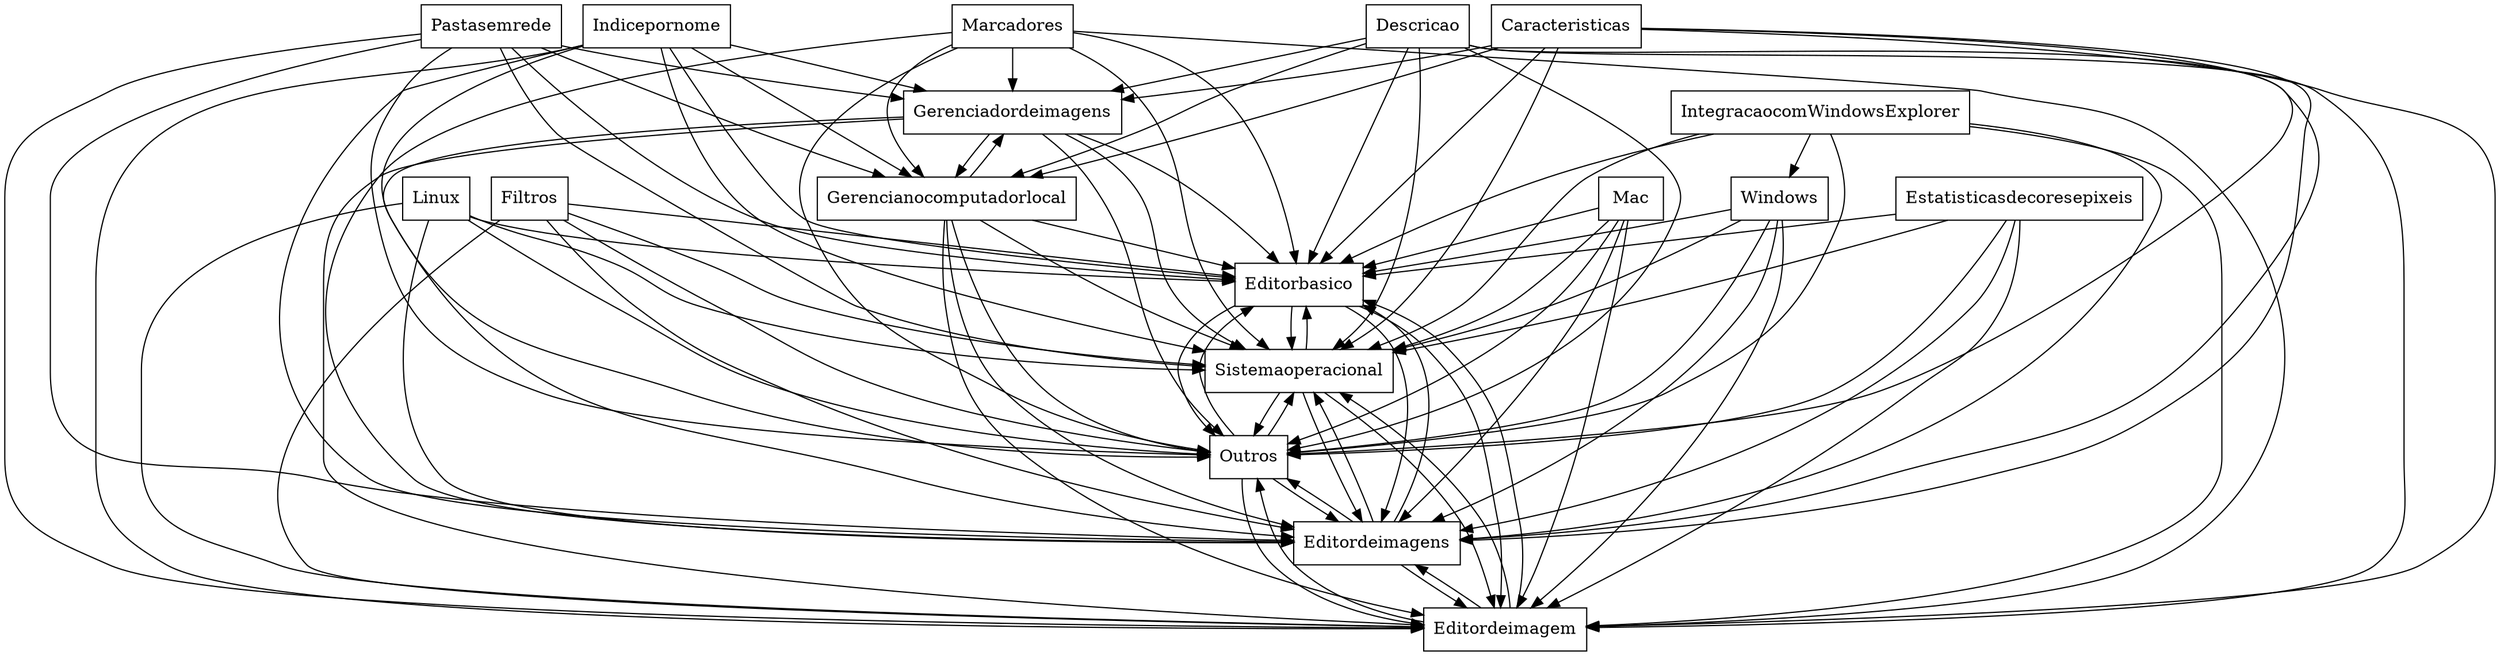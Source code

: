 digraph{
graph [rankdir=TB];
node [shape=box];
edge [arrowhead=normal];
0[label="Editorbasico",]
1[label="Indicepornome",]
2[label="IntegracaocomWindowsExplorer",]
3[label="Gerenciadordeimagens",]
4[label="Caracteristicas",]
5[label="Sistemaoperacional",]
6[label="Descricao",]
7[label="Editordeimagem",]
8[label="Pastasemrede",]
9[label="Estatisticasdecoresepixeis",]
10[label="Gerencianocomputadorlocal",]
11[label="Windows",]
12[label="Linux",]
13[label="Editordeimagens",]
14[label="Outros",]
15[label="Filtros",]
16[label="Mac",]
17[label="Marcadores",]
0->5[label="",]
0->7[label="",]
0->13[label="",]
0->14[label="",]
1->0[label="",]
1->3[label="",]
1->5[label="",]
1->7[label="",]
1->10[label="",]
1->13[label="",]
1->14[label="",]
2->0[label="",]
2->5[label="",]
2->7[label="",]
2->11[label="",]
2->13[label="",]
2->14[label="",]
3->0[label="",]
3->5[label="",]
3->7[label="",]
3->10[label="",]
3->13[label="",]
3->14[label="",]
4->0[label="",]
4->3[label="",]
4->5[label="",]
4->7[label="",]
4->10[label="",]
4->13[label="",]
4->14[label="",]
5->0[label="",]
5->7[label="",]
5->13[label="",]
5->14[label="",]
6->0[label="",]
6->3[label="",]
6->5[label="",]
6->7[label="",]
6->10[label="",]
6->13[label="",]
6->14[label="",]
7->0[label="",]
7->5[label="",]
7->13[label="",]
7->14[label="",]
8->0[label="",]
8->3[label="",]
8->5[label="",]
8->7[label="",]
8->10[label="",]
8->13[label="",]
8->14[label="",]
9->0[label="",]
9->5[label="",]
9->7[label="",]
9->13[label="",]
9->14[label="",]
10->0[label="",]
10->3[label="",]
10->5[label="",]
10->7[label="",]
10->13[label="",]
10->14[label="",]
11->0[label="",]
11->5[label="",]
11->7[label="",]
11->13[label="",]
11->14[label="",]
12->0[label="",]
12->5[label="",]
12->7[label="",]
12->13[label="",]
12->14[label="",]
13->0[label="",]
13->5[label="",]
13->7[label="",]
13->14[label="",]
14->0[label="",]
14->5[label="",]
14->7[label="",]
14->13[label="",]
15->0[label="",]
15->5[label="",]
15->7[label="",]
15->13[label="",]
15->14[label="",]
16->0[label="",]
16->5[label="",]
16->7[label="",]
16->13[label="",]
16->14[label="",]
17->0[label="",]
17->3[label="",]
17->5[label="",]
17->7[label="",]
17->10[label="",]
17->13[label="",]
17->14[label="",]
}
